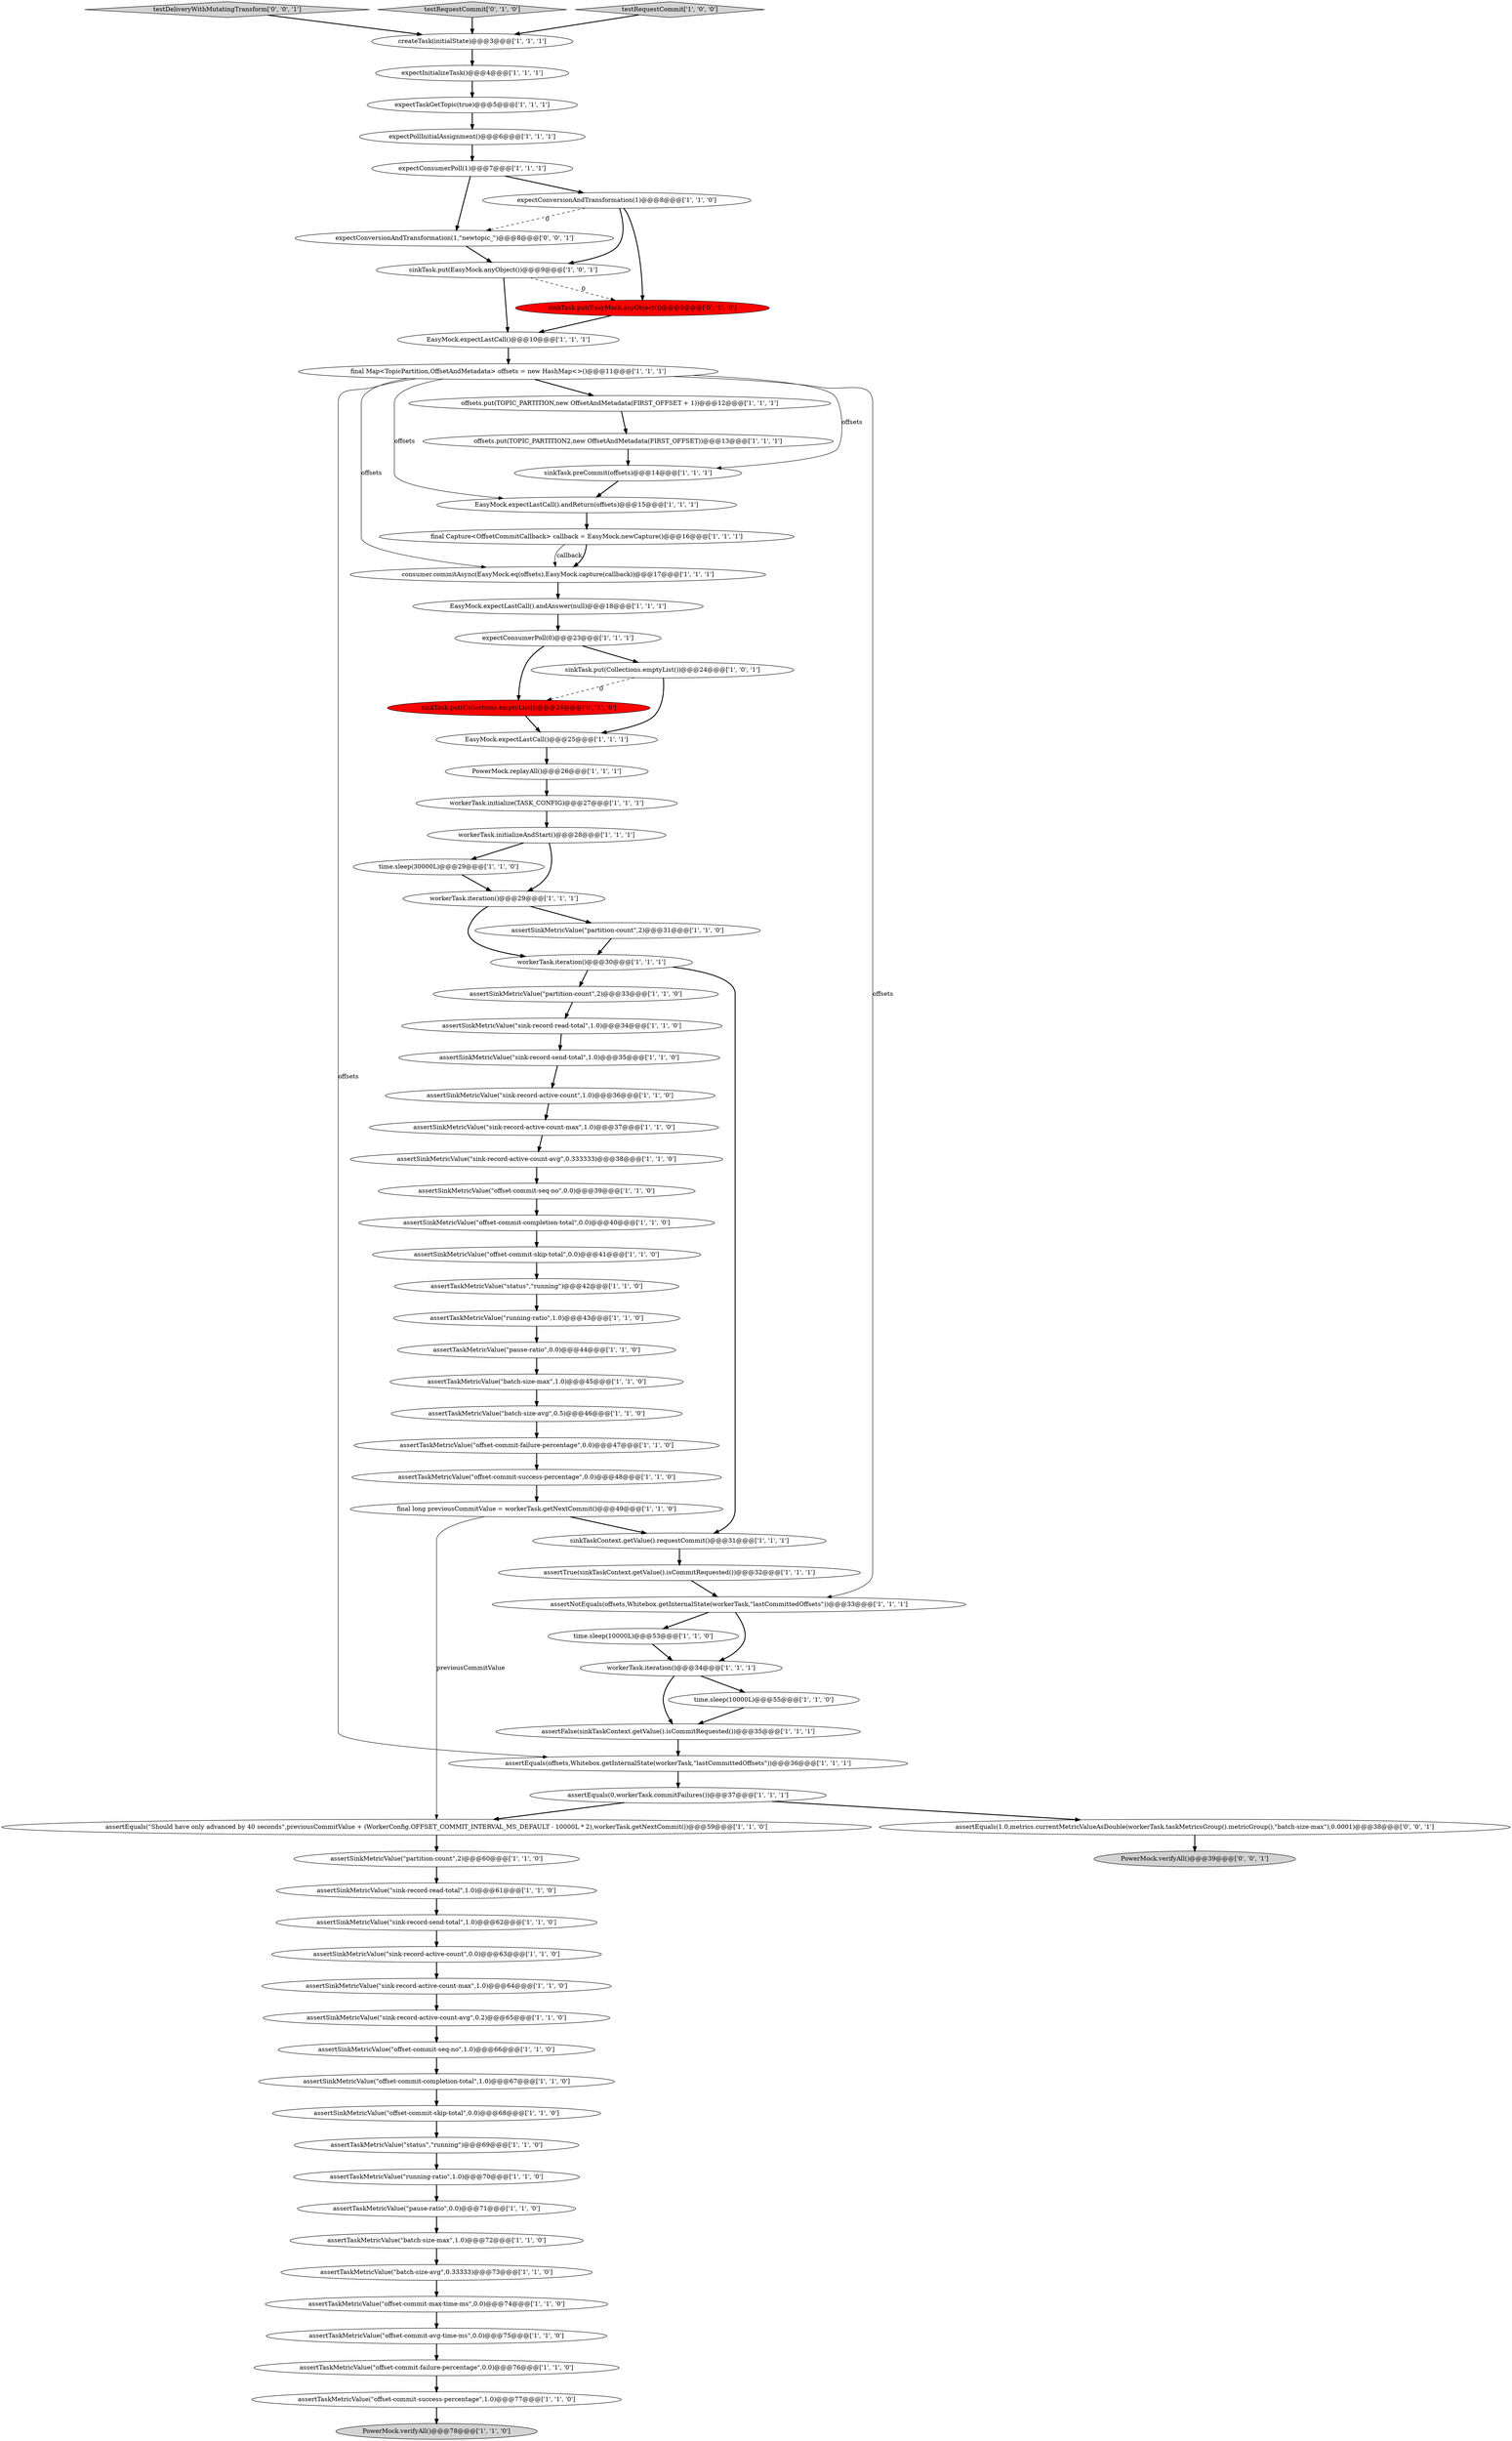 digraph {
58 [style = filled, label = "assertSinkMetricValue(\"offset-commit-completion-total\",1.0)@@@67@@@['1', '1', '0']", fillcolor = white, shape = ellipse image = "AAA0AAABBB1BBB"];
16 [style = filled, label = "assertNotEquals(offsets,Whitebox.getInternalState(workerTask,\"lastCommittedOffsets\"))@@@33@@@['1', '1', '1']", fillcolor = white, shape = ellipse image = "AAA0AAABBB1BBB"];
63 [style = filled, label = "offsets.put(TOPIC_PARTITION,new OffsetAndMetadata(FIRST_OFFSET + 1))@@@12@@@['1', '1', '1']", fillcolor = white, shape = ellipse image = "AAA0AAABBB1BBB"];
52 [style = filled, label = "expectConsumerPoll(1)@@@7@@@['1', '1', '1']", fillcolor = white, shape = ellipse image = "AAA0AAABBB1BBB"];
29 [style = filled, label = "assertTrue(sinkTaskContext.getValue().isCommitRequested())@@@32@@@['1', '1', '1']", fillcolor = white, shape = ellipse image = "AAA0AAABBB1BBB"];
35 [style = filled, label = "assertSinkMetricValue(\"offset-commit-seq-no\",1.0)@@@66@@@['1', '1', '0']", fillcolor = white, shape = ellipse image = "AAA0AAABBB1BBB"];
26 [style = filled, label = "assertTaskMetricValue(\"batch-size-avg\",0.33333)@@@73@@@['1', '1', '0']", fillcolor = white, shape = ellipse image = "AAA0AAABBB1BBB"];
40 [style = filled, label = "assertSinkMetricValue(\"sink-record-send-total\",1.0)@@@62@@@['1', '1', '0']", fillcolor = white, shape = ellipse image = "AAA0AAABBB1BBB"];
64 [style = filled, label = "assertSinkMetricValue(\"offset-commit-completion-total\",0.0)@@@40@@@['1', '1', '0']", fillcolor = white, shape = ellipse image = "AAA0AAABBB1BBB"];
70 [style = filled, label = "assertTaskMetricValue(\"running-ratio\",1.0)@@@43@@@['1', '1', '0']", fillcolor = white, shape = ellipse image = "AAA0AAABBB1BBB"];
23 [style = filled, label = "assertEquals(\"Should have only advanced by 40 seconds\",previousCommitValue + (WorkerConfig.OFFSET_COMMIT_INTERVAL_MS_DEFAULT - 10000L * 2),workerTask.getNextCommit())@@@59@@@['1', '1', '0']", fillcolor = white, shape = ellipse image = "AAA0AAABBB1BBB"];
34 [style = filled, label = "assertSinkMetricValue(\"sink-record-send-total\",1.0)@@@35@@@['1', '1', '0']", fillcolor = white, shape = ellipse image = "AAA0AAABBB1BBB"];
14 [style = filled, label = "final long previousCommitValue = workerTask.getNextCommit()@@@49@@@['1', '1', '0']", fillcolor = white, shape = ellipse image = "AAA0AAABBB1BBB"];
37 [style = filled, label = "assertTaskMetricValue(\"status\",\"running\")@@@69@@@['1', '1', '0']", fillcolor = white, shape = ellipse image = "AAA0AAABBB1BBB"];
22 [style = filled, label = "expectPollInitialAssignment()@@@6@@@['1', '1', '1']", fillcolor = white, shape = ellipse image = "AAA0AAABBB1BBB"];
13 [style = filled, label = "assertFalse(sinkTaskContext.getValue().isCommitRequested())@@@35@@@['1', '1', '1']", fillcolor = white, shape = ellipse image = "AAA0AAABBB1BBB"];
25 [style = filled, label = "EasyMock.expectLastCall().andReturn(offsets)@@@15@@@['1', '1', '1']", fillcolor = white, shape = ellipse image = "AAA0AAABBB1BBB"];
15 [style = filled, label = "time.sleep(10000L)@@@53@@@['1', '1', '0']", fillcolor = white, shape = ellipse image = "AAA0AAABBB1BBB"];
56 [style = filled, label = "assertTaskMetricValue(\"pause-ratio\",0.0)@@@44@@@['1', '1', '0']", fillcolor = white, shape = ellipse image = "AAA0AAABBB1BBB"];
72 [style = filled, label = "assertSinkMetricValue(\"partition-count\",2)@@@31@@@['1', '1', '0']", fillcolor = white, shape = ellipse image = "AAA0AAABBB1BBB"];
3 [style = filled, label = "EasyMock.expectLastCall()@@@25@@@['1', '1', '1']", fillcolor = white, shape = ellipse image = "AAA0AAABBB1BBB"];
32 [style = filled, label = "assertSinkMetricValue(\"offset-commit-skip-total\",0.0)@@@41@@@['1', '1', '0']", fillcolor = white, shape = ellipse image = "AAA0AAABBB1BBB"];
38 [style = filled, label = "assertTaskMetricValue(\"offset-commit-success-percentage\",1.0)@@@77@@@['1', '1', '0']", fillcolor = white, shape = ellipse image = "AAA0AAABBB1BBB"];
28 [style = filled, label = "workerTask.initializeAndStart()@@@28@@@['1', '1', '1']", fillcolor = white, shape = ellipse image = "AAA0AAABBB1BBB"];
67 [style = filled, label = "assertSinkMetricValue(\"offset-commit-seq-no\",0.0)@@@39@@@['1', '1', '0']", fillcolor = white, shape = ellipse image = "AAA0AAABBB1BBB"];
41 [style = filled, label = "workerTask.initialize(TASK_CONFIG)@@@27@@@['1', '1', '1']", fillcolor = white, shape = ellipse image = "AAA0AAABBB1BBB"];
68 [style = filled, label = "createTask(initialState)@@@3@@@['1', '1', '1']", fillcolor = white, shape = ellipse image = "AAA0AAABBB1BBB"];
18 [style = filled, label = "time.sleep(10000L)@@@55@@@['1', '1', '0']", fillcolor = white, shape = ellipse image = "AAA0AAABBB1BBB"];
79 [style = filled, label = "assertEquals(1.0,metrics.currentMetricValueAsDouble(workerTask.taskMetricsGroup().metricGroup(),\"batch-size-max\"),0.0001)@@@38@@@['0', '0', '1']", fillcolor = white, shape = ellipse image = "AAA0AAABBB3BBB"];
46 [style = filled, label = "assertSinkMetricValue(\"sink-record-active-count\",1.0)@@@36@@@['1', '1', '0']", fillcolor = white, shape = ellipse image = "AAA0AAABBB1BBB"];
45 [style = filled, label = "assertSinkMetricValue(\"sink-record-active-count-max\",1.0)@@@37@@@['1', '1', '0']", fillcolor = white, shape = ellipse image = "AAA0AAABBB1BBB"];
69 [style = filled, label = "workerTask.iteration()@@@29@@@['1', '1', '1']", fillcolor = white, shape = ellipse image = "AAA0AAABBB1BBB"];
76 [style = filled, label = "testDeliveryWithMutatingTransform['0', '0', '1']", fillcolor = lightgray, shape = diamond image = "AAA0AAABBB3BBB"];
77 [style = filled, label = "expectConversionAndTransformation(1,\"newtopic_\")@@@8@@@['0', '0', '1']", fillcolor = white, shape = ellipse image = "AAA0AAABBB3BBB"];
20 [style = filled, label = "expectConversionAndTransformation(1)@@@8@@@['1', '1', '0']", fillcolor = white, shape = ellipse image = "AAA0AAABBB1BBB"];
43 [style = filled, label = "assertEquals(0,workerTask.commitFailures())@@@37@@@['1', '1', '1']", fillcolor = white, shape = ellipse image = "AAA0AAABBB1BBB"];
5 [style = filled, label = "assertSinkMetricValue(\"sink-record-active-count-avg\",0.333333)@@@38@@@['1', '1', '0']", fillcolor = white, shape = ellipse image = "AAA0AAABBB1BBB"];
27 [style = filled, label = "assertTaskMetricValue(\"offset-commit-failure-percentage\",0.0)@@@76@@@['1', '1', '0']", fillcolor = white, shape = ellipse image = "AAA0AAABBB1BBB"];
4 [style = filled, label = "time.sleep(30000L)@@@29@@@['1', '1', '0']", fillcolor = white, shape = ellipse image = "AAA0AAABBB1BBB"];
31 [style = filled, label = "assertTaskMetricValue(\"status\",\"running\")@@@42@@@['1', '1', '0']", fillcolor = white, shape = ellipse image = "AAA0AAABBB1BBB"];
44 [style = filled, label = "assertSinkMetricValue(\"sink-record-read-total\",1.0)@@@61@@@['1', '1', '0']", fillcolor = white, shape = ellipse image = "AAA0AAABBB1BBB"];
53 [style = filled, label = "assertTaskMetricValue(\"offset-commit-success-percentage\",0.0)@@@48@@@['1', '1', '0']", fillcolor = white, shape = ellipse image = "AAA0AAABBB1BBB"];
2 [style = filled, label = "PowerMock.replayAll()@@@26@@@['1', '1', '1']", fillcolor = white, shape = ellipse image = "AAA0AAABBB1BBB"];
62 [style = filled, label = "EasyMock.expectLastCall()@@@10@@@['1', '1', '1']", fillcolor = white, shape = ellipse image = "AAA0AAABBB1BBB"];
10 [style = filled, label = "PowerMock.verifyAll()@@@78@@@['1', '1', '0']", fillcolor = lightgray, shape = ellipse image = "AAA0AAABBB1BBB"];
75 [style = filled, label = "sinkTask.put(EasyMock.anyObject())@@@9@@@['0', '1', '0']", fillcolor = red, shape = ellipse image = "AAA1AAABBB2BBB"];
8 [style = filled, label = "assertSinkMetricValue(\"partition-count\",2)@@@33@@@['1', '1', '0']", fillcolor = white, shape = ellipse image = "AAA0AAABBB1BBB"];
9 [style = filled, label = "assertTaskMetricValue(\"batch-size-max\",1.0)@@@45@@@['1', '1', '0']", fillcolor = white, shape = ellipse image = "AAA0AAABBB1BBB"];
39 [style = filled, label = "EasyMock.expectLastCall().andAnswer(null)@@@18@@@['1', '1', '1']", fillcolor = white, shape = ellipse image = "AAA0AAABBB1BBB"];
21 [style = filled, label = "assertTaskMetricValue(\"running-ratio\",1.0)@@@70@@@['1', '1', '0']", fillcolor = white, shape = ellipse image = "AAA0AAABBB1BBB"];
24 [style = filled, label = "sinkTask.preCommit(offsets)@@@14@@@['1', '1', '1']", fillcolor = white, shape = ellipse image = "AAA0AAABBB1BBB"];
42 [style = filled, label = "assertEquals(offsets,Whitebox.getInternalState(workerTask,\"lastCommittedOffsets\"))@@@36@@@['1', '1', '1']", fillcolor = white, shape = ellipse image = "AAA0AAABBB1BBB"];
60 [style = filled, label = "assertTaskMetricValue(\"offset-commit-max-time-ms\",0.0)@@@74@@@['1', '1', '0']", fillcolor = white, shape = ellipse image = "AAA0AAABBB1BBB"];
54 [style = filled, label = "expectTaskGetTopic(true)@@@5@@@['1', '1', '1']", fillcolor = white, shape = ellipse image = "AAA0AAABBB1BBB"];
71 [style = filled, label = "expectConsumerPoll(0)@@@23@@@['1', '1', '1']", fillcolor = white, shape = ellipse image = "AAA0AAABBB1BBB"];
0 [style = filled, label = "sinkTask.put(EasyMock.anyObject())@@@9@@@['1', '0', '1']", fillcolor = white, shape = ellipse image = "AAA0AAABBB1BBB"];
19 [style = filled, label = "workerTask.iteration()@@@30@@@['1', '1', '1']", fillcolor = white, shape = ellipse image = "AAA0AAABBB1BBB"];
30 [style = filled, label = "assertTaskMetricValue(\"offset-commit-avg-time-ms\",0.0)@@@75@@@['1', '1', '0']", fillcolor = white, shape = ellipse image = "AAA0AAABBB1BBB"];
78 [style = filled, label = "PowerMock.verifyAll()@@@39@@@['0', '0', '1']", fillcolor = lightgray, shape = ellipse image = "AAA0AAABBB3BBB"];
48 [style = filled, label = "assertTaskMetricValue(\"batch-size-max\",1.0)@@@72@@@['1', '1', '0']", fillcolor = white, shape = ellipse image = "AAA0AAABBB1BBB"];
65 [style = filled, label = "consumer.commitAsync(EasyMock.eq(offsets),EasyMock.capture(callback))@@@17@@@['1', '1', '1']", fillcolor = white, shape = ellipse image = "AAA0AAABBB1BBB"];
1 [style = filled, label = "assertTaskMetricValue(\"offset-commit-failure-percentage\",0.0)@@@47@@@['1', '1', '0']", fillcolor = white, shape = ellipse image = "AAA0AAABBB1BBB"];
51 [style = filled, label = "sinkTask.put(Collections.emptyList())@@@24@@@['1', '0', '1']", fillcolor = white, shape = ellipse image = "AAA0AAABBB1BBB"];
66 [style = filled, label = "assertSinkMetricValue(\"partition-count\",2)@@@60@@@['1', '1', '0']", fillcolor = white, shape = ellipse image = "AAA0AAABBB1BBB"];
50 [style = filled, label = "expectInitializeTask()@@@4@@@['1', '1', '1']", fillcolor = white, shape = ellipse image = "AAA0AAABBB1BBB"];
61 [style = filled, label = "assertTaskMetricValue(\"pause-ratio\",0.0)@@@71@@@['1', '1', '0']", fillcolor = white, shape = ellipse image = "AAA0AAABBB1BBB"];
55 [style = filled, label = "final Map<TopicPartition,OffsetAndMetadata> offsets = new HashMap<>()@@@11@@@['1', '1', '1']", fillcolor = white, shape = ellipse image = "AAA0AAABBB1BBB"];
74 [style = filled, label = "testRequestCommit['0', '1', '0']", fillcolor = lightgray, shape = diamond image = "AAA0AAABBB2BBB"];
73 [style = filled, label = "sinkTask.put(Collections.emptyList())@@@24@@@['0', '1', '0']", fillcolor = red, shape = ellipse image = "AAA1AAABBB2BBB"];
57 [style = filled, label = "assertSinkMetricValue(\"sink-record-active-count-max\",1.0)@@@64@@@['1', '1', '0']", fillcolor = white, shape = ellipse image = "AAA0AAABBB1BBB"];
33 [style = filled, label = "assertTaskMetricValue(\"batch-size-avg\",0.5)@@@46@@@['1', '1', '0']", fillcolor = white, shape = ellipse image = "AAA0AAABBB1BBB"];
7 [style = filled, label = "final Capture<OffsetCommitCallback> callback = EasyMock.newCapture()@@@16@@@['1', '1', '1']", fillcolor = white, shape = ellipse image = "AAA0AAABBB1BBB"];
11 [style = filled, label = "assertSinkMetricValue(\"sink-record-active-count-avg\",0.2)@@@65@@@['1', '1', '0']", fillcolor = white, shape = ellipse image = "AAA0AAABBB1BBB"];
17 [style = filled, label = "assertSinkMetricValue(\"sink-record-read-total\",1.0)@@@34@@@['1', '1', '0']", fillcolor = white, shape = ellipse image = "AAA0AAABBB1BBB"];
49 [style = filled, label = "sinkTaskContext.getValue().requestCommit()@@@31@@@['1', '1', '1']", fillcolor = white, shape = ellipse image = "AAA0AAABBB1BBB"];
59 [style = filled, label = "assertSinkMetricValue(\"offset-commit-skip-total\",0.0)@@@68@@@['1', '1', '0']", fillcolor = white, shape = ellipse image = "AAA0AAABBB1BBB"];
47 [style = filled, label = "testRequestCommit['1', '0', '0']", fillcolor = lightgray, shape = diamond image = "AAA0AAABBB1BBB"];
12 [style = filled, label = "workerTask.iteration()@@@34@@@['1', '1', '1']", fillcolor = white, shape = ellipse image = "AAA0AAABBB1BBB"];
6 [style = filled, label = "offsets.put(TOPIC_PARTITION2,new OffsetAndMetadata(FIRST_OFFSET))@@@13@@@['1', '1', '1']", fillcolor = white, shape = ellipse image = "AAA0AAABBB1BBB"];
36 [style = filled, label = "assertSinkMetricValue(\"sink-record-active-count\",0.0)@@@63@@@['1', '1', '0']", fillcolor = white, shape = ellipse image = "AAA0AAABBB1BBB"];
27->38 [style = bold, label=""];
34->46 [style = bold, label=""];
55->65 [style = solid, label="offsets"];
76->68 [style = bold, label=""];
68->50 [style = bold, label=""];
20->0 [style = bold, label=""];
62->55 [style = bold, label=""];
43->23 [style = bold, label=""];
41->28 [style = bold, label=""];
55->63 [style = bold, label=""];
26->60 [style = bold, label=""];
69->72 [style = bold, label=""];
12->18 [style = bold, label=""];
58->59 [style = bold, label=""];
51->73 [style = dashed, label="0"];
50->54 [style = bold, label=""];
21->61 [style = bold, label=""];
7->65 [style = solid, label="callback"];
67->64 [style = bold, label=""];
9->33 [style = bold, label=""];
30->27 [style = bold, label=""];
37->21 [style = bold, label=""];
31->70 [style = bold, label=""];
55->16 [style = solid, label="offsets"];
75->62 [style = bold, label=""];
25->7 [style = bold, label=""];
55->24 [style = solid, label="offsets"];
56->9 [style = bold, label=""];
20->75 [style = bold, label=""];
0->62 [style = bold, label=""];
8->17 [style = bold, label=""];
61->48 [style = bold, label=""];
17->34 [style = bold, label=""];
3->2 [style = bold, label=""];
28->69 [style = bold, label=""];
65->39 [style = bold, label=""];
15->12 [style = bold, label=""];
29->16 [style = bold, label=""];
32->31 [style = bold, label=""];
36->57 [style = bold, label=""];
0->75 [style = dashed, label="0"];
2->41 [style = bold, label=""];
13->42 [style = bold, label=""];
20->77 [style = dashed, label="0"];
6->24 [style = bold, label=""];
59->37 [style = bold, label=""];
63->6 [style = bold, label=""];
54->22 [style = bold, label=""];
52->77 [style = bold, label=""];
23->66 [style = bold, label=""];
14->23 [style = solid, label="previousCommitValue"];
48->26 [style = bold, label=""];
57->11 [style = bold, label=""];
53->14 [style = bold, label=""];
12->13 [style = bold, label=""];
71->73 [style = bold, label=""];
5->67 [style = bold, label=""];
40->36 [style = bold, label=""];
24->25 [style = bold, label=""];
74->68 [style = bold, label=""];
35->58 [style = bold, label=""];
4->69 [style = bold, label=""];
55->42 [style = solid, label="offsets"];
70->56 [style = bold, label=""];
73->3 [style = bold, label=""];
64->32 [style = bold, label=""];
49->29 [style = bold, label=""];
16->15 [style = bold, label=""];
72->19 [style = bold, label=""];
71->51 [style = bold, label=""];
55->25 [style = solid, label="offsets"];
42->43 [style = bold, label=""];
14->49 [style = bold, label=""];
38->10 [style = bold, label=""];
39->71 [style = bold, label=""];
22->52 [style = bold, label=""];
44->40 [style = bold, label=""];
47->68 [style = bold, label=""];
33->1 [style = bold, label=""];
77->0 [style = bold, label=""];
11->35 [style = bold, label=""];
19->8 [style = bold, label=""];
52->20 [style = bold, label=""];
7->65 [style = bold, label=""];
51->3 [style = bold, label=""];
43->79 [style = bold, label=""];
79->78 [style = bold, label=""];
19->49 [style = bold, label=""];
18->13 [style = bold, label=""];
60->30 [style = bold, label=""];
46->45 [style = bold, label=""];
16->12 [style = bold, label=""];
1->53 [style = bold, label=""];
69->19 [style = bold, label=""];
66->44 [style = bold, label=""];
28->4 [style = bold, label=""];
45->5 [style = bold, label=""];
}
